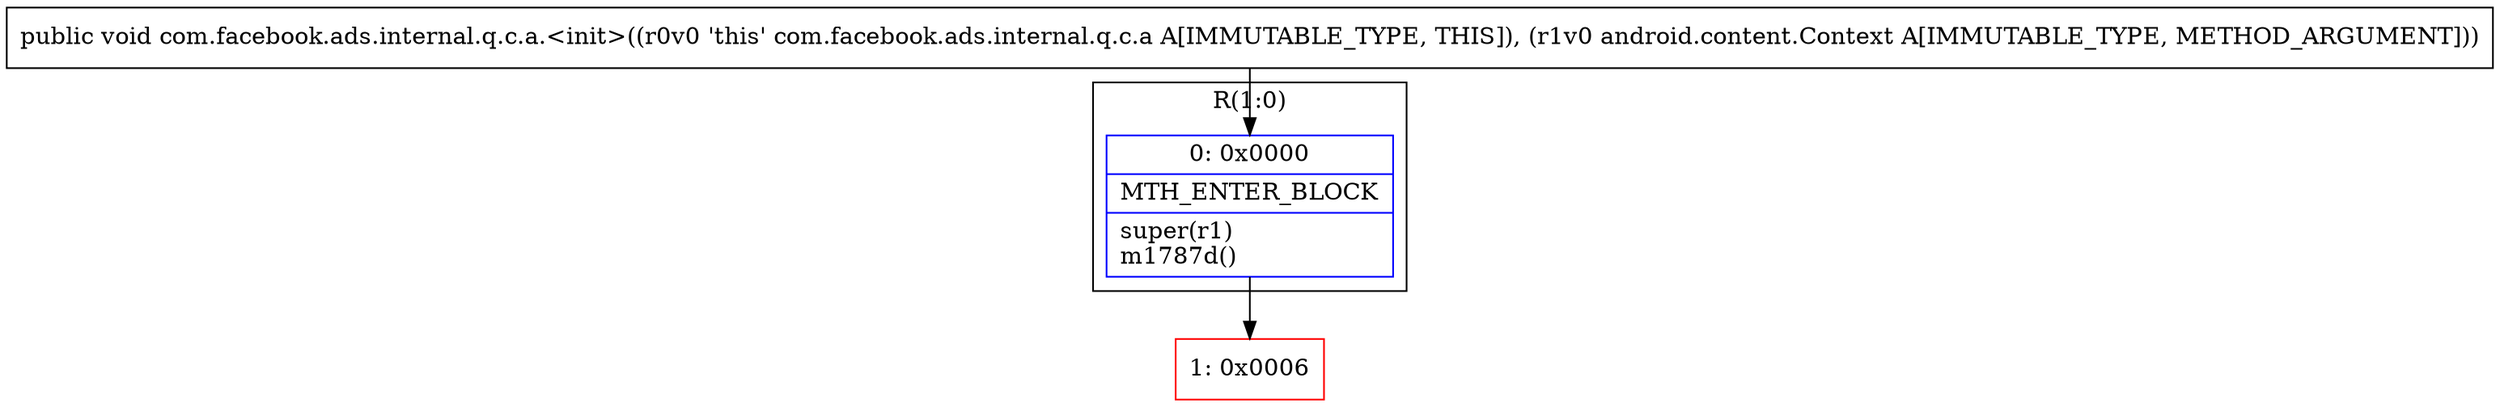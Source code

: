 digraph "CFG forcom.facebook.ads.internal.q.c.a.\<init\>(Landroid\/content\/Context;)V" {
subgraph cluster_Region_1549796150 {
label = "R(1:0)";
node [shape=record,color=blue];
Node_0 [shape=record,label="{0\:\ 0x0000|MTH_ENTER_BLOCK\l|super(r1)\lm1787d()\l}"];
}
Node_1 [shape=record,color=red,label="{1\:\ 0x0006}"];
MethodNode[shape=record,label="{public void com.facebook.ads.internal.q.c.a.\<init\>((r0v0 'this' com.facebook.ads.internal.q.c.a A[IMMUTABLE_TYPE, THIS]), (r1v0 android.content.Context A[IMMUTABLE_TYPE, METHOD_ARGUMENT])) }"];
MethodNode -> Node_0;
Node_0 -> Node_1;
}

